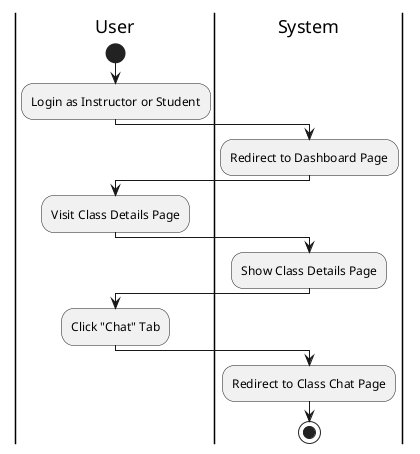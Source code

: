 @startuml ManageClassChat
|User|
start
:Login as Instructor or Student;
|System|
:Redirect to Dashboard Page;
|User|
:Visit Class Details Page;
|System|
:Show Class Details Page;
|User|
:Click "Chat" Tab;
|System|
:Redirect to Class Chat Page;
stop
@enduml
